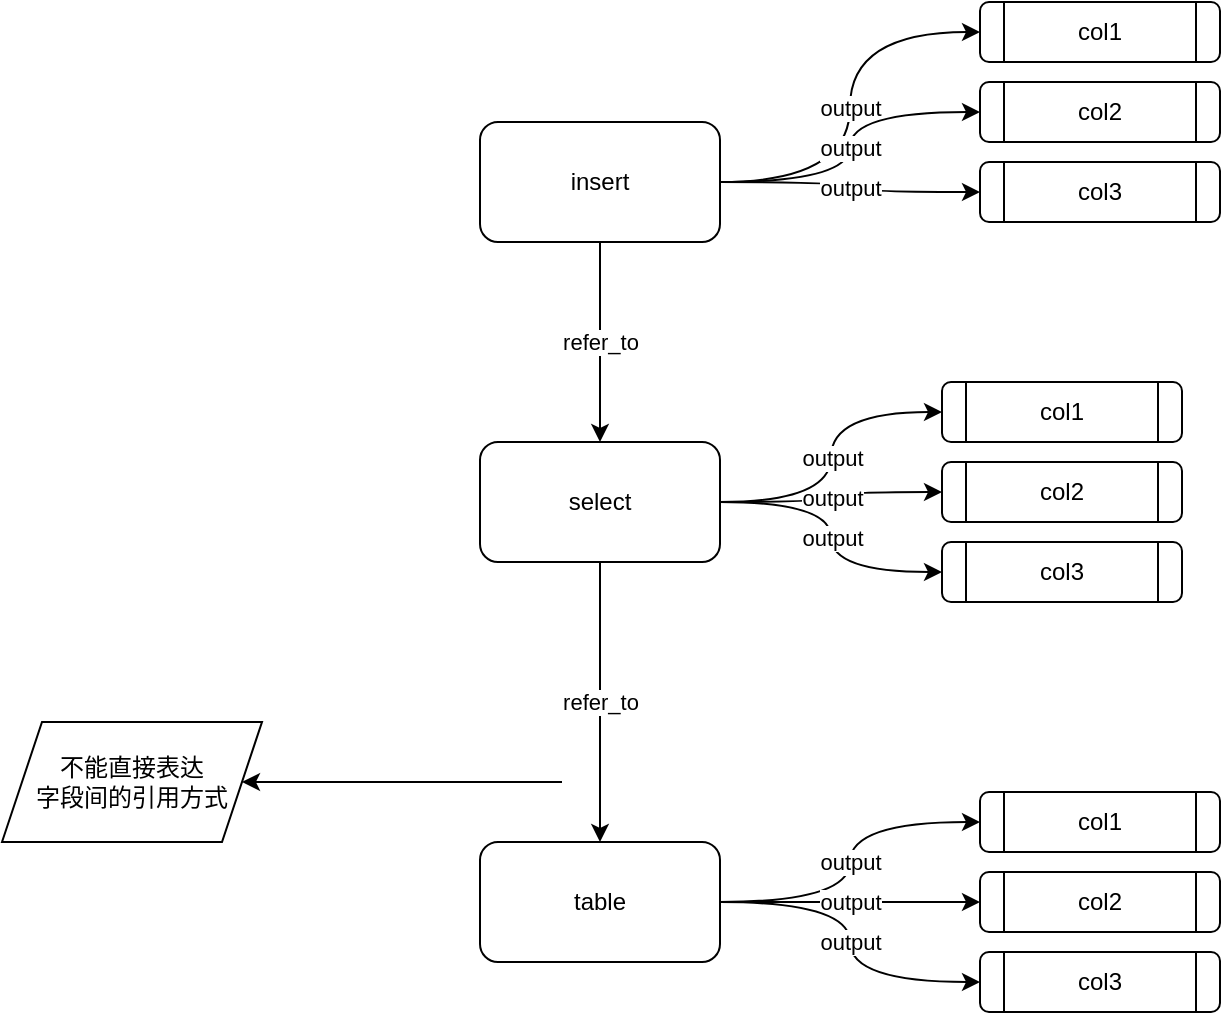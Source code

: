 <mxfile version="21.3.2" type="github" pages="3">
  <diagram name="node-central" id="mkN5UmzUcYi-bnccE1He">
    <mxGraphModel dx="1166" dy="795" grid="1" gridSize="10" guides="1" tooltips="1" connect="1" arrows="1" fold="1" page="1" pageScale="1" pageWidth="827" pageHeight="1169" math="0" shadow="0">
      <root>
        <mxCell id="0" />
        <mxCell id="1" parent="0" />
        <mxCell id="YLDyNo-Jfjs_Wy-_035A-4" value="refer_to" style="edgeStyle=orthogonalEdgeStyle;rounded=0;orthogonalLoop=1;jettySize=auto;html=1;entryX=0.5;entryY=0;entryDx=0;entryDy=0;" edge="1" parent="1" source="YLDyNo-Jfjs_Wy-_035A-1" target="YLDyNo-Jfjs_Wy-_035A-2">
          <mxGeometry relative="1" as="geometry" />
        </mxCell>
        <mxCell id="YLDyNo-Jfjs_Wy-_035A-9" value="output" style="edgeStyle=orthogonalEdgeStyle;rounded=0;orthogonalLoop=1;jettySize=auto;html=1;entryX=0;entryY=0.5;entryDx=0;entryDy=0;curved=1;" edge="1" parent="1" source="YLDyNo-Jfjs_Wy-_035A-1" target="YLDyNo-Jfjs_Wy-_035A-8">
          <mxGeometry relative="1" as="geometry" />
        </mxCell>
        <mxCell id="YLDyNo-Jfjs_Wy-_035A-13" value="output" style="edgeStyle=orthogonalEdgeStyle;rounded=0;orthogonalLoop=1;jettySize=auto;html=1;entryX=0;entryY=0.5;entryDx=0;entryDy=0;curved=1;" edge="1" parent="1" source="YLDyNo-Jfjs_Wy-_035A-1" target="YLDyNo-Jfjs_Wy-_035A-11">
          <mxGeometry relative="1" as="geometry" />
        </mxCell>
        <mxCell id="YLDyNo-Jfjs_Wy-_035A-14" value="output" style="edgeStyle=orthogonalEdgeStyle;rounded=0;orthogonalLoop=1;jettySize=auto;html=1;entryX=0;entryY=0.5;entryDx=0;entryDy=0;curved=1;" edge="1" parent="1" source="YLDyNo-Jfjs_Wy-_035A-1" target="YLDyNo-Jfjs_Wy-_035A-12">
          <mxGeometry relative="1" as="geometry" />
        </mxCell>
        <mxCell id="YLDyNo-Jfjs_Wy-_035A-1" value="insert" style="rounded=1;whiteSpace=wrap;html=1;" vertex="1" parent="1">
          <mxGeometry x="309" y="130" width="120" height="60" as="geometry" />
        </mxCell>
        <mxCell id="YLDyNo-Jfjs_Wy-_035A-5" value="refer_to" style="edgeStyle=orthogonalEdgeStyle;rounded=0;orthogonalLoop=1;jettySize=auto;html=1;entryX=0.5;entryY=0;entryDx=0;entryDy=0;" edge="1" parent="1" source="YLDyNo-Jfjs_Wy-_035A-2" target="YLDyNo-Jfjs_Wy-_035A-3">
          <mxGeometry relative="1" as="geometry" />
        </mxCell>
        <mxCell id="YLDyNo-Jfjs_Wy-_035A-26" value="output" style="edgeStyle=orthogonalEdgeStyle;rounded=0;orthogonalLoop=1;jettySize=auto;html=1;curved=1;" edge="1" parent="1" source="YLDyNo-Jfjs_Wy-_035A-2" target="YLDyNo-Jfjs_Wy-_035A-24">
          <mxGeometry relative="1" as="geometry" />
        </mxCell>
        <mxCell id="YLDyNo-Jfjs_Wy-_035A-27" value="output" style="edgeStyle=orthogonalEdgeStyle;rounded=0;orthogonalLoop=1;jettySize=auto;html=1;entryX=0;entryY=0.5;entryDx=0;entryDy=0;curved=1;" edge="1" parent="1" source="YLDyNo-Jfjs_Wy-_035A-2" target="YLDyNo-Jfjs_Wy-_035A-25">
          <mxGeometry relative="1" as="geometry" />
        </mxCell>
        <mxCell id="YLDyNo-Jfjs_Wy-_035A-28" value="output" style="edgeStyle=orthogonalEdgeStyle;rounded=0;orthogonalLoop=1;jettySize=auto;html=1;entryX=0;entryY=0.5;entryDx=0;entryDy=0;curved=1;" edge="1" parent="1" source="YLDyNo-Jfjs_Wy-_035A-2" target="YLDyNo-Jfjs_Wy-_035A-23">
          <mxGeometry relative="1" as="geometry" />
        </mxCell>
        <mxCell id="YLDyNo-Jfjs_Wy-_035A-2" value="select" style="rounded=1;whiteSpace=wrap;html=1;" vertex="1" parent="1">
          <mxGeometry x="309" y="290" width="120" height="60" as="geometry" />
        </mxCell>
        <mxCell id="YLDyNo-Jfjs_Wy-_035A-18" value="output" style="edgeStyle=orthogonalEdgeStyle;rounded=0;orthogonalLoop=1;jettySize=auto;html=1;entryX=0;entryY=0.5;entryDx=0;entryDy=0;curved=1;" edge="1" parent="1" source="YLDyNo-Jfjs_Wy-_035A-3" target="YLDyNo-Jfjs_Wy-_035A-15">
          <mxGeometry relative="1" as="geometry" />
        </mxCell>
        <mxCell id="YLDyNo-Jfjs_Wy-_035A-19" value="output" style="edgeStyle=orthogonalEdgeStyle;rounded=0;orthogonalLoop=1;jettySize=auto;html=1;curved=1;" edge="1" parent="1" source="YLDyNo-Jfjs_Wy-_035A-3" target="YLDyNo-Jfjs_Wy-_035A-16">
          <mxGeometry relative="1" as="geometry" />
        </mxCell>
        <mxCell id="YLDyNo-Jfjs_Wy-_035A-20" value="output" style="edgeStyle=orthogonalEdgeStyle;rounded=0;orthogonalLoop=1;jettySize=auto;html=1;entryX=0;entryY=0.5;entryDx=0;entryDy=0;curved=1;" edge="1" parent="1" source="YLDyNo-Jfjs_Wy-_035A-3" target="YLDyNo-Jfjs_Wy-_035A-17">
          <mxGeometry relative="1" as="geometry" />
        </mxCell>
        <mxCell id="YLDyNo-Jfjs_Wy-_035A-3" value="table" style="rounded=1;whiteSpace=wrap;html=1;" vertex="1" parent="1">
          <mxGeometry x="309" y="490" width="120" height="60" as="geometry" />
        </mxCell>
        <mxCell id="YLDyNo-Jfjs_Wy-_035A-8" value="col1" style="shape=process;whiteSpace=wrap;html=1;backgroundOutline=1;rounded=1;" vertex="1" parent="1">
          <mxGeometry x="559" y="70" width="120" height="30" as="geometry" />
        </mxCell>
        <mxCell id="YLDyNo-Jfjs_Wy-_035A-11" value="col2" style="shape=process;whiteSpace=wrap;html=1;backgroundOutline=1;rounded=1;" vertex="1" parent="1">
          <mxGeometry x="559" y="110" width="120" height="30" as="geometry" />
        </mxCell>
        <mxCell id="YLDyNo-Jfjs_Wy-_035A-12" value="col3" style="shape=process;whiteSpace=wrap;html=1;backgroundOutline=1;rounded=1;" vertex="1" parent="1">
          <mxGeometry x="559" y="150" width="120" height="30" as="geometry" />
        </mxCell>
        <mxCell id="YLDyNo-Jfjs_Wy-_035A-15" value="col1" style="shape=process;whiteSpace=wrap;html=1;backgroundOutline=1;rounded=1;" vertex="1" parent="1">
          <mxGeometry x="559" y="465" width="120" height="30" as="geometry" />
        </mxCell>
        <mxCell id="YLDyNo-Jfjs_Wy-_035A-16" value="col2" style="shape=process;whiteSpace=wrap;html=1;backgroundOutline=1;rounded=1;" vertex="1" parent="1">
          <mxGeometry x="559" y="505" width="120" height="30" as="geometry" />
        </mxCell>
        <mxCell id="YLDyNo-Jfjs_Wy-_035A-17" value="col3" style="shape=process;whiteSpace=wrap;html=1;backgroundOutline=1;rounded=1;" vertex="1" parent="1">
          <mxGeometry x="559" y="545" width="120" height="30" as="geometry" />
        </mxCell>
        <mxCell id="YLDyNo-Jfjs_Wy-_035A-22" style="edgeStyle=orthogonalEdgeStyle;rounded=0;orthogonalLoop=1;jettySize=auto;html=1;endArrow=none;endFill=0;startArrow=classic;startFill=1;exitX=1;exitY=0.5;exitDx=0;exitDy=0;" edge="1" parent="1" source="YLDyNo-Jfjs_Wy-_035A-21">
          <mxGeometry relative="1" as="geometry">
            <mxPoint x="350" y="460" as="targetPoint" />
            <mxPoint x="200" y="460" as="sourcePoint" />
          </mxGeometry>
        </mxCell>
        <mxCell id="YLDyNo-Jfjs_Wy-_035A-21" value="不能直接表达&lt;br&gt;字段间的引用方式" style="shape=parallelogram;perimeter=parallelogramPerimeter;whiteSpace=wrap;html=1;fixedSize=1;" vertex="1" parent="1">
          <mxGeometry x="70" y="430" width="130" height="60" as="geometry" />
        </mxCell>
        <mxCell id="YLDyNo-Jfjs_Wy-_035A-23" value="col1" style="shape=process;whiteSpace=wrap;html=1;backgroundOutline=1;rounded=1;" vertex="1" parent="1">
          <mxGeometry x="540" y="260" width="120" height="30" as="geometry" />
        </mxCell>
        <mxCell id="YLDyNo-Jfjs_Wy-_035A-24" value="col2" style="shape=process;whiteSpace=wrap;html=1;backgroundOutline=1;rounded=1;" vertex="1" parent="1">
          <mxGeometry x="540" y="300" width="120" height="30" as="geometry" />
        </mxCell>
        <mxCell id="YLDyNo-Jfjs_Wy-_035A-25" value="col3" style="shape=process;whiteSpace=wrap;html=1;backgroundOutline=1;rounded=1;" vertex="1" parent="1">
          <mxGeometry x="540" y="340" width="120" height="30" as="geometry" />
        </mxCell>
      </root>
    </mxGraphModel>
  </diagram>
  <diagram id="UYjhubmWvccOpISIo6_Q" name="column-central#1">
    <mxGraphModel dx="1166" dy="795" grid="1" gridSize="10" guides="1" tooltips="1" connect="1" arrows="1" fold="1" page="1" pageScale="1" pageWidth="827" pageHeight="1169" math="0" shadow="0">
      <root>
        <mxCell id="0" />
        <mxCell id="1" parent="0" />
        <mxCell id="hjBG-a01-81tC7WvrfpR-2" value="output" style="edgeStyle=orthogonalEdgeStyle;rounded=0;orthogonalLoop=1;jettySize=auto;html=1;curved=1;exitX=0.5;exitY=1;exitDx=0;exitDy=0;" edge="1" parent="1" source="hjBG-a01-81tC7WvrfpR-5" target="hjBG-a01-81tC7WvrfpR-15">
          <mxGeometry relative="1" as="geometry" />
        </mxCell>
        <mxCell id="hjBG-a01-81tC7WvrfpR-3" value="output" style="edgeStyle=orthogonalEdgeStyle;rounded=0;orthogonalLoop=1;jettySize=auto;html=1;entryX=0.5;entryY=0;entryDx=0;entryDy=0;curved=1;exitX=0.5;exitY=1;exitDx=0;exitDy=0;" edge="1" parent="1" source="hjBG-a01-81tC7WvrfpR-5" target="hjBG-a01-81tC7WvrfpR-16">
          <mxGeometry relative="1" as="geometry" />
        </mxCell>
        <mxCell id="hjBG-a01-81tC7WvrfpR-4" value="output" style="edgeStyle=orthogonalEdgeStyle;rounded=0;orthogonalLoop=1;jettySize=auto;html=1;entryX=0.5;entryY=0;entryDx=0;entryDy=0;curved=1;exitX=0.5;exitY=1;exitDx=0;exitDy=0;" edge="1" parent="1" source="hjBG-a01-81tC7WvrfpR-5" target="hjBG-a01-81tC7WvrfpR-17">
          <mxGeometry relative="1" as="geometry" />
        </mxCell>
        <mxCell id="hjBG-a01-81tC7WvrfpR-5" value="insert" style="rounded=1;whiteSpace=wrap;html=1;" vertex="1" parent="1">
          <mxGeometry x="348" y="40" width="120" height="60" as="geometry" />
        </mxCell>
        <mxCell id="hjBG-a01-81tC7WvrfpR-15" value="col1" style="shape=process;whiteSpace=wrap;html=1;backgroundOutline=1;rounded=1;" vertex="1" parent="1">
          <mxGeometry x="204" y="190" width="120" height="30" as="geometry" />
        </mxCell>
        <mxCell id="hjBG-a01-81tC7WvrfpR-16" value="col2" style="shape=process;whiteSpace=wrap;html=1;backgroundOutline=1;rounded=1;" vertex="1" parent="1">
          <mxGeometry x="348" y="190" width="120" height="30" as="geometry" />
        </mxCell>
        <mxCell id="OFl72lo4BNN5VR8LDYsG-19" style="edgeStyle=orthogonalEdgeStyle;rounded=0;orthogonalLoop=1;jettySize=auto;html=1;entryX=0.5;entryY=0;entryDx=0;entryDy=0;curved=1;exitX=0.5;exitY=1;exitDx=0;exitDy=0;" edge="1" parent="1" source="hjBG-a01-81tC7WvrfpR-17" target="OFl72lo4BNN5VR8LDYsG-10">
          <mxGeometry relative="1" as="geometry" />
        </mxCell>
        <mxCell id="OFl72lo4BNN5VR8LDYsG-20" style="edgeStyle=orthogonalEdgeStyle;rounded=0;orthogonalLoop=1;jettySize=auto;html=1;entryX=0.5;entryY=0;entryDx=0;entryDy=0;curved=1;" edge="1" parent="1" source="hjBG-a01-81tC7WvrfpR-17" target="OFl72lo4BNN5VR8LDYsG-11">
          <mxGeometry relative="1" as="geometry" />
        </mxCell>
        <mxCell id="hjBG-a01-81tC7WvrfpR-17" value="col3" style="shape=process;whiteSpace=wrap;html=1;backgroundOutline=1;rounded=1;fillColor=#f8cecc;strokeColor=#b85450;" vertex="1" parent="1">
          <mxGeometry x="504" y="190" width="120" height="30" as="geometry" />
        </mxCell>
        <mxCell id="OFl72lo4BNN5VR8LDYsG-2" value="insert into target_table&lt;br&gt;select a + b as c&lt;br&gt;from tablexxx" style="text;html=1;strokeColor=none;fillColor=none;align=left;verticalAlign=middle;whiteSpace=wrap;rounded=0;" vertex="1" parent="1">
          <mxGeometry x="40" y="390" width="190" height="130" as="geometry" />
        </mxCell>
        <mxCell id="OFl72lo4BNN5VR8LDYsG-5" value="output" style="edgeStyle=orthogonalEdgeStyle;rounded=0;orthogonalLoop=1;jettySize=auto;html=1;curved=1;exitX=0.5;exitY=1;exitDx=0;exitDy=0;" edge="1" parent="1" source="OFl72lo4BNN5VR8LDYsG-8" target="OFl72lo4BNN5VR8LDYsG-9">
          <mxGeometry relative="1" as="geometry" />
        </mxCell>
        <mxCell id="OFl72lo4BNN5VR8LDYsG-6" value="output" style="edgeStyle=orthogonalEdgeStyle;rounded=0;orthogonalLoop=1;jettySize=auto;html=1;entryX=0.5;entryY=0;entryDx=0;entryDy=0;curved=1;exitX=0.5;exitY=1;exitDx=0;exitDy=0;" edge="1" parent="1" source="OFl72lo4BNN5VR8LDYsG-8" target="OFl72lo4BNN5VR8LDYsG-10">
          <mxGeometry relative="1" as="geometry" />
        </mxCell>
        <mxCell id="OFl72lo4BNN5VR8LDYsG-7" value="output" style="edgeStyle=orthogonalEdgeStyle;rounded=0;orthogonalLoop=1;jettySize=auto;html=1;entryX=0.5;entryY=0;entryDx=0;entryDy=0;curved=1;exitX=0.5;exitY=1;exitDx=0;exitDy=0;" edge="1" parent="1" source="OFl72lo4BNN5VR8LDYsG-8" target="OFl72lo4BNN5VR8LDYsG-11">
          <mxGeometry relative="1" as="geometry" />
        </mxCell>
        <mxCell id="OFl72lo4BNN5VR8LDYsG-8" value="select" style="rounded=1;whiteSpace=wrap;html=1;" vertex="1" parent="1">
          <mxGeometry x="348" y="290" width="120" height="60" as="geometry" />
        </mxCell>
        <mxCell id="OFl72lo4BNN5VR8LDYsG-9" value="col1" style="shape=process;whiteSpace=wrap;html=1;backgroundOutline=1;rounded=1;" vertex="1" parent="1">
          <mxGeometry x="204" y="440" width="120" height="30" as="geometry" />
        </mxCell>
        <mxCell id="OFl72lo4BNN5VR8LDYsG-10" value="col2" style="shape=process;whiteSpace=wrap;html=1;backgroundOutline=1;rounded=1;fillColor=#ffe6cc;strokeColor=#d79b00;" vertex="1" parent="1">
          <mxGeometry x="348" y="440" width="120" height="30" as="geometry" />
        </mxCell>
        <mxCell id="OFl72lo4BNN5VR8LDYsG-11" value="col3" style="shape=process;whiteSpace=wrap;html=1;backgroundOutline=1;rounded=1;fillColor=#ffe6cc;strokeColor=#d79b00;" vertex="1" parent="1">
          <mxGeometry x="504" y="440" width="120" height="30" as="geometry" />
        </mxCell>
        <mxCell id="OFl72lo4BNN5VR8LDYsG-12" value="output" style="edgeStyle=orthogonalEdgeStyle;rounded=0;orthogonalLoop=1;jettySize=auto;html=1;curved=1;exitX=0.5;exitY=1;exitDx=0;exitDy=0;" edge="1" parent="1" source="OFl72lo4BNN5VR8LDYsG-15" target="OFl72lo4BNN5VR8LDYsG-16">
          <mxGeometry relative="1" as="geometry" />
        </mxCell>
        <mxCell id="OFl72lo4BNN5VR8LDYsG-13" value="output" style="edgeStyle=orthogonalEdgeStyle;rounded=0;orthogonalLoop=1;jettySize=auto;html=1;entryX=0.5;entryY=0;entryDx=0;entryDy=0;curved=1;exitX=0.5;exitY=1;exitDx=0;exitDy=0;" edge="1" parent="1" source="OFl72lo4BNN5VR8LDYsG-15" target="OFl72lo4BNN5VR8LDYsG-17">
          <mxGeometry relative="1" as="geometry" />
        </mxCell>
        <mxCell id="OFl72lo4BNN5VR8LDYsG-14" value="output" style="edgeStyle=orthogonalEdgeStyle;rounded=0;orthogonalLoop=1;jettySize=auto;html=1;entryX=0.5;entryY=0;entryDx=0;entryDy=0;curved=1;exitX=0.5;exitY=1;exitDx=0;exitDy=0;" edge="1" parent="1" source="OFl72lo4BNN5VR8LDYsG-15" target="OFl72lo4BNN5VR8LDYsG-18">
          <mxGeometry relative="1" as="geometry" />
        </mxCell>
        <mxCell id="OFl72lo4BNN5VR8LDYsG-15" value="tablex" style="rounded=1;whiteSpace=wrap;html=1;" vertex="1" parent="1">
          <mxGeometry x="348" y="520" width="120" height="60" as="geometry" />
        </mxCell>
        <mxCell id="OFl72lo4BNN5VR8LDYsG-16" value="col1" style="shape=process;whiteSpace=wrap;html=1;backgroundOutline=1;rounded=1;" vertex="1" parent="1">
          <mxGeometry x="204" y="670" width="120" height="30" as="geometry" />
        </mxCell>
        <mxCell id="OFl72lo4BNN5VR8LDYsG-17" value="col2" style="shape=process;whiteSpace=wrap;html=1;backgroundOutline=1;rounded=1;" vertex="1" parent="1">
          <mxGeometry x="348" y="670" width="120" height="30" as="geometry" />
        </mxCell>
        <mxCell id="OFl72lo4BNN5VR8LDYsG-18" value="col3" style="shape=process;whiteSpace=wrap;html=1;backgroundOutline=1;rounded=1;" vertex="1" parent="1">
          <mxGeometry x="504" y="670" width="120" height="30" as="geometry" />
        </mxCell>
        <mxCell id="OFl72lo4BNN5VR8LDYsG-21" value="a+b" style="text;html=1;strokeColor=none;fillColor=none;align=center;verticalAlign=middle;whiteSpace=wrap;rounded=0;" vertex="1" parent="1">
          <mxGeometry x="600" y="305" width="60" height="30" as="geometry" />
        </mxCell>
      </root>
    </mxGraphModel>
  </diagram>
  <diagram id="tOsk8Hl5PjTtlaqzEdnL" name="column-central#2">
    <mxGraphModel dx="1166" dy="795" grid="1" gridSize="10" guides="1" tooltips="1" connect="1" arrows="1" fold="1" page="1" pageScale="1" pageWidth="827" pageHeight="1169" math="0" shadow="0">
      <root>
        <mxCell id="0" />
        <mxCell id="1" parent="0" />
        <mxCell id="paloAb-ROyEle3y8VGAa-1" value="output" style="edgeStyle=orthogonalEdgeStyle;rounded=0;orthogonalLoop=1;jettySize=auto;html=1;curved=1;exitX=0.5;exitY=1;exitDx=0;exitDy=0;" edge="1" parent="1" source="paloAb-ROyEle3y8VGAa-4" target="paloAb-ROyEle3y8VGAa-5">
          <mxGeometry relative="1" as="geometry" />
        </mxCell>
        <mxCell id="paloAb-ROyEle3y8VGAa-2" value="output" style="edgeStyle=orthogonalEdgeStyle;rounded=0;orthogonalLoop=1;jettySize=auto;html=1;entryX=0.5;entryY=0;entryDx=0;entryDy=0;curved=1;exitX=0.5;exitY=1;exitDx=0;exitDy=0;" edge="1" parent="1" source="paloAb-ROyEle3y8VGAa-4" target="paloAb-ROyEle3y8VGAa-6">
          <mxGeometry relative="1" as="geometry" />
        </mxCell>
        <mxCell id="paloAb-ROyEle3y8VGAa-3" value="output" style="edgeStyle=orthogonalEdgeStyle;rounded=0;orthogonalLoop=1;jettySize=auto;html=1;entryX=0.5;entryY=0;entryDx=0;entryDy=0;curved=1;exitX=0.5;exitY=1;exitDx=0;exitDy=0;" edge="1" parent="1" source="paloAb-ROyEle3y8VGAa-4" target="paloAb-ROyEle3y8VGAa-9">
          <mxGeometry relative="1" as="geometry" />
        </mxCell>
        <mxCell id="paloAb-ROyEle3y8VGAa-4" value="insert" style="rounded=1;whiteSpace=wrap;html=1;" vertex="1" parent="1">
          <mxGeometry x="348" y="40" width="120" height="60" as="geometry" />
        </mxCell>
        <mxCell id="paloAb-ROyEle3y8VGAa-5" value="col1" style="shape=process;whiteSpace=wrap;html=1;backgroundOutline=1;rounded=1;" vertex="1" parent="1">
          <mxGeometry x="204" y="190" width="120" height="30" as="geometry" />
        </mxCell>
        <mxCell id="paloAb-ROyEle3y8VGAa-6" value="col2" style="shape=process;whiteSpace=wrap;html=1;backgroundOutline=1;rounded=1;" vertex="1" parent="1">
          <mxGeometry x="348" y="190" width="120" height="30" as="geometry" />
        </mxCell>
        <mxCell id="paloAb-ROyEle3y8VGAa-26" value="refer_to&lt;br&gt;a+b" style="edgeStyle=orthogonalEdgeStyle;rounded=0;orthogonalLoop=1;jettySize=auto;html=1;entryX=0.5;entryY=0;entryDx=0;entryDy=0;curved=1;exitX=0.5;exitY=1;exitDx=0;exitDy=0;" edge="1" parent="1" source="paloAb-ROyEle3y8VGAa-9" target="paloAb-ROyEle3y8VGAa-14">
          <mxGeometry relative="1" as="geometry" />
        </mxCell>
        <mxCell id="paloAb-ROyEle3y8VGAa-9" value="col3" style="shape=process;whiteSpace=wrap;html=1;backgroundOutline=1;rounded=1;fillColor=#f8cecc;strokeColor=#b85450;" vertex="1" parent="1">
          <mxGeometry x="504" y="190" width="120" height="30" as="geometry" />
        </mxCell>
        <mxCell id="paloAb-ROyEle3y8VGAa-10" value="insert into target_table&lt;br&gt;select a + b as c&lt;br&gt;from tablexxx" style="text;html=1;strokeColor=none;fillColor=none;align=left;verticalAlign=middle;whiteSpace=wrap;rounded=0;" vertex="1" parent="1">
          <mxGeometry x="40" y="390" width="190" height="130" as="geometry" />
        </mxCell>
        <mxCell id="paloAb-ROyEle3y8VGAa-11" value="output" style="edgeStyle=orthogonalEdgeStyle;rounded=0;orthogonalLoop=1;jettySize=auto;html=1;curved=1;exitX=0.5;exitY=1;exitDx=0;exitDy=0;" edge="1" parent="1" source="paloAb-ROyEle3y8VGAa-14" target="paloAb-ROyEle3y8VGAa-15">
          <mxGeometry relative="1" as="geometry" />
        </mxCell>
        <mxCell id="paloAb-ROyEle3y8VGAa-12" value="output" style="edgeStyle=orthogonalEdgeStyle;rounded=0;orthogonalLoop=1;jettySize=auto;html=1;entryX=0.5;entryY=0;entryDx=0;entryDy=0;curved=1;exitX=0.5;exitY=1;exitDx=0;exitDy=0;" edge="1" parent="1" source="paloAb-ROyEle3y8VGAa-14" target="paloAb-ROyEle3y8VGAa-16">
          <mxGeometry relative="1" as="geometry" />
        </mxCell>
        <mxCell id="paloAb-ROyEle3y8VGAa-13" value="output" style="edgeStyle=orthogonalEdgeStyle;rounded=0;orthogonalLoop=1;jettySize=auto;html=1;entryX=0.5;entryY=0;entryDx=0;entryDy=0;curved=1;exitX=0.5;exitY=1;exitDx=0;exitDy=0;" edge="1" parent="1" source="paloAb-ROyEle3y8VGAa-14" target="paloAb-ROyEle3y8VGAa-17">
          <mxGeometry relative="1" as="geometry" />
        </mxCell>
        <mxCell id="paloAb-ROyEle3y8VGAa-14" value="select" style="rounded=1;whiteSpace=wrap;html=1;" vertex="1" parent="1">
          <mxGeometry x="348" y="290" width="120" height="60" as="geometry" />
        </mxCell>
        <mxCell id="paloAb-ROyEle3y8VGAa-15" value="col1" style="shape=process;whiteSpace=wrap;html=1;backgroundOutline=1;rounded=1;" vertex="1" parent="1">
          <mxGeometry x="204" y="440" width="120" height="30" as="geometry" />
        </mxCell>
        <mxCell id="paloAb-ROyEle3y8VGAa-16" value="col2" style="shape=process;whiteSpace=wrap;html=1;backgroundOutline=1;rounded=1;fillColor=#ffe6cc;strokeColor=#d79b00;" vertex="1" parent="1">
          <mxGeometry x="348" y="440" width="120" height="30" as="geometry" />
        </mxCell>
        <mxCell id="paloAb-ROyEle3y8VGAa-17" value="col3" style="shape=process;whiteSpace=wrap;html=1;backgroundOutline=1;rounded=1;fillColor=#ffe6cc;strokeColor=#d79b00;" vertex="1" parent="1">
          <mxGeometry x="504" y="440" width="120" height="30" as="geometry" />
        </mxCell>
        <mxCell id="paloAb-ROyEle3y8VGAa-18" value="output" style="edgeStyle=orthogonalEdgeStyle;rounded=0;orthogonalLoop=1;jettySize=auto;html=1;curved=1;exitX=0.5;exitY=1;exitDx=0;exitDy=0;" edge="1" parent="1" source="paloAb-ROyEle3y8VGAa-21" target="paloAb-ROyEle3y8VGAa-22">
          <mxGeometry relative="1" as="geometry" />
        </mxCell>
        <mxCell id="paloAb-ROyEle3y8VGAa-19" value="output" style="edgeStyle=orthogonalEdgeStyle;rounded=0;orthogonalLoop=1;jettySize=auto;html=1;entryX=0.5;entryY=0;entryDx=0;entryDy=0;curved=1;exitX=0.5;exitY=1;exitDx=0;exitDy=0;" edge="1" parent="1" source="paloAb-ROyEle3y8VGAa-21" target="paloAb-ROyEle3y8VGAa-23">
          <mxGeometry relative="1" as="geometry" />
        </mxCell>
        <mxCell id="paloAb-ROyEle3y8VGAa-20" value="output" style="edgeStyle=orthogonalEdgeStyle;rounded=0;orthogonalLoop=1;jettySize=auto;html=1;entryX=0.5;entryY=0;entryDx=0;entryDy=0;curved=1;exitX=0.5;exitY=1;exitDx=0;exitDy=0;" edge="1" parent="1" source="paloAb-ROyEle3y8VGAa-21" target="paloAb-ROyEle3y8VGAa-24">
          <mxGeometry relative="1" as="geometry" />
        </mxCell>
        <mxCell id="paloAb-ROyEle3y8VGAa-21" value="tablex" style="rounded=1;whiteSpace=wrap;html=1;" vertex="1" parent="1">
          <mxGeometry x="348" y="520" width="120" height="60" as="geometry" />
        </mxCell>
        <mxCell id="paloAb-ROyEle3y8VGAa-22" value="col1" style="shape=process;whiteSpace=wrap;html=1;backgroundOutline=1;rounded=1;" vertex="1" parent="1">
          <mxGeometry x="204" y="670" width="120" height="30" as="geometry" />
        </mxCell>
        <mxCell id="paloAb-ROyEle3y8VGAa-23" value="col2" style="shape=process;whiteSpace=wrap;html=1;backgroundOutline=1;rounded=1;" vertex="1" parent="1">
          <mxGeometry x="348" y="670" width="120" height="30" as="geometry" />
        </mxCell>
        <mxCell id="paloAb-ROyEle3y8VGAa-24" value="col3" style="shape=process;whiteSpace=wrap;html=1;backgroundOutline=1;rounded=1;" vertex="1" parent="1">
          <mxGeometry x="504" y="670" width="120" height="30" as="geometry" />
        </mxCell>
      </root>
    </mxGraphModel>
  </diagram>
</mxfile>
